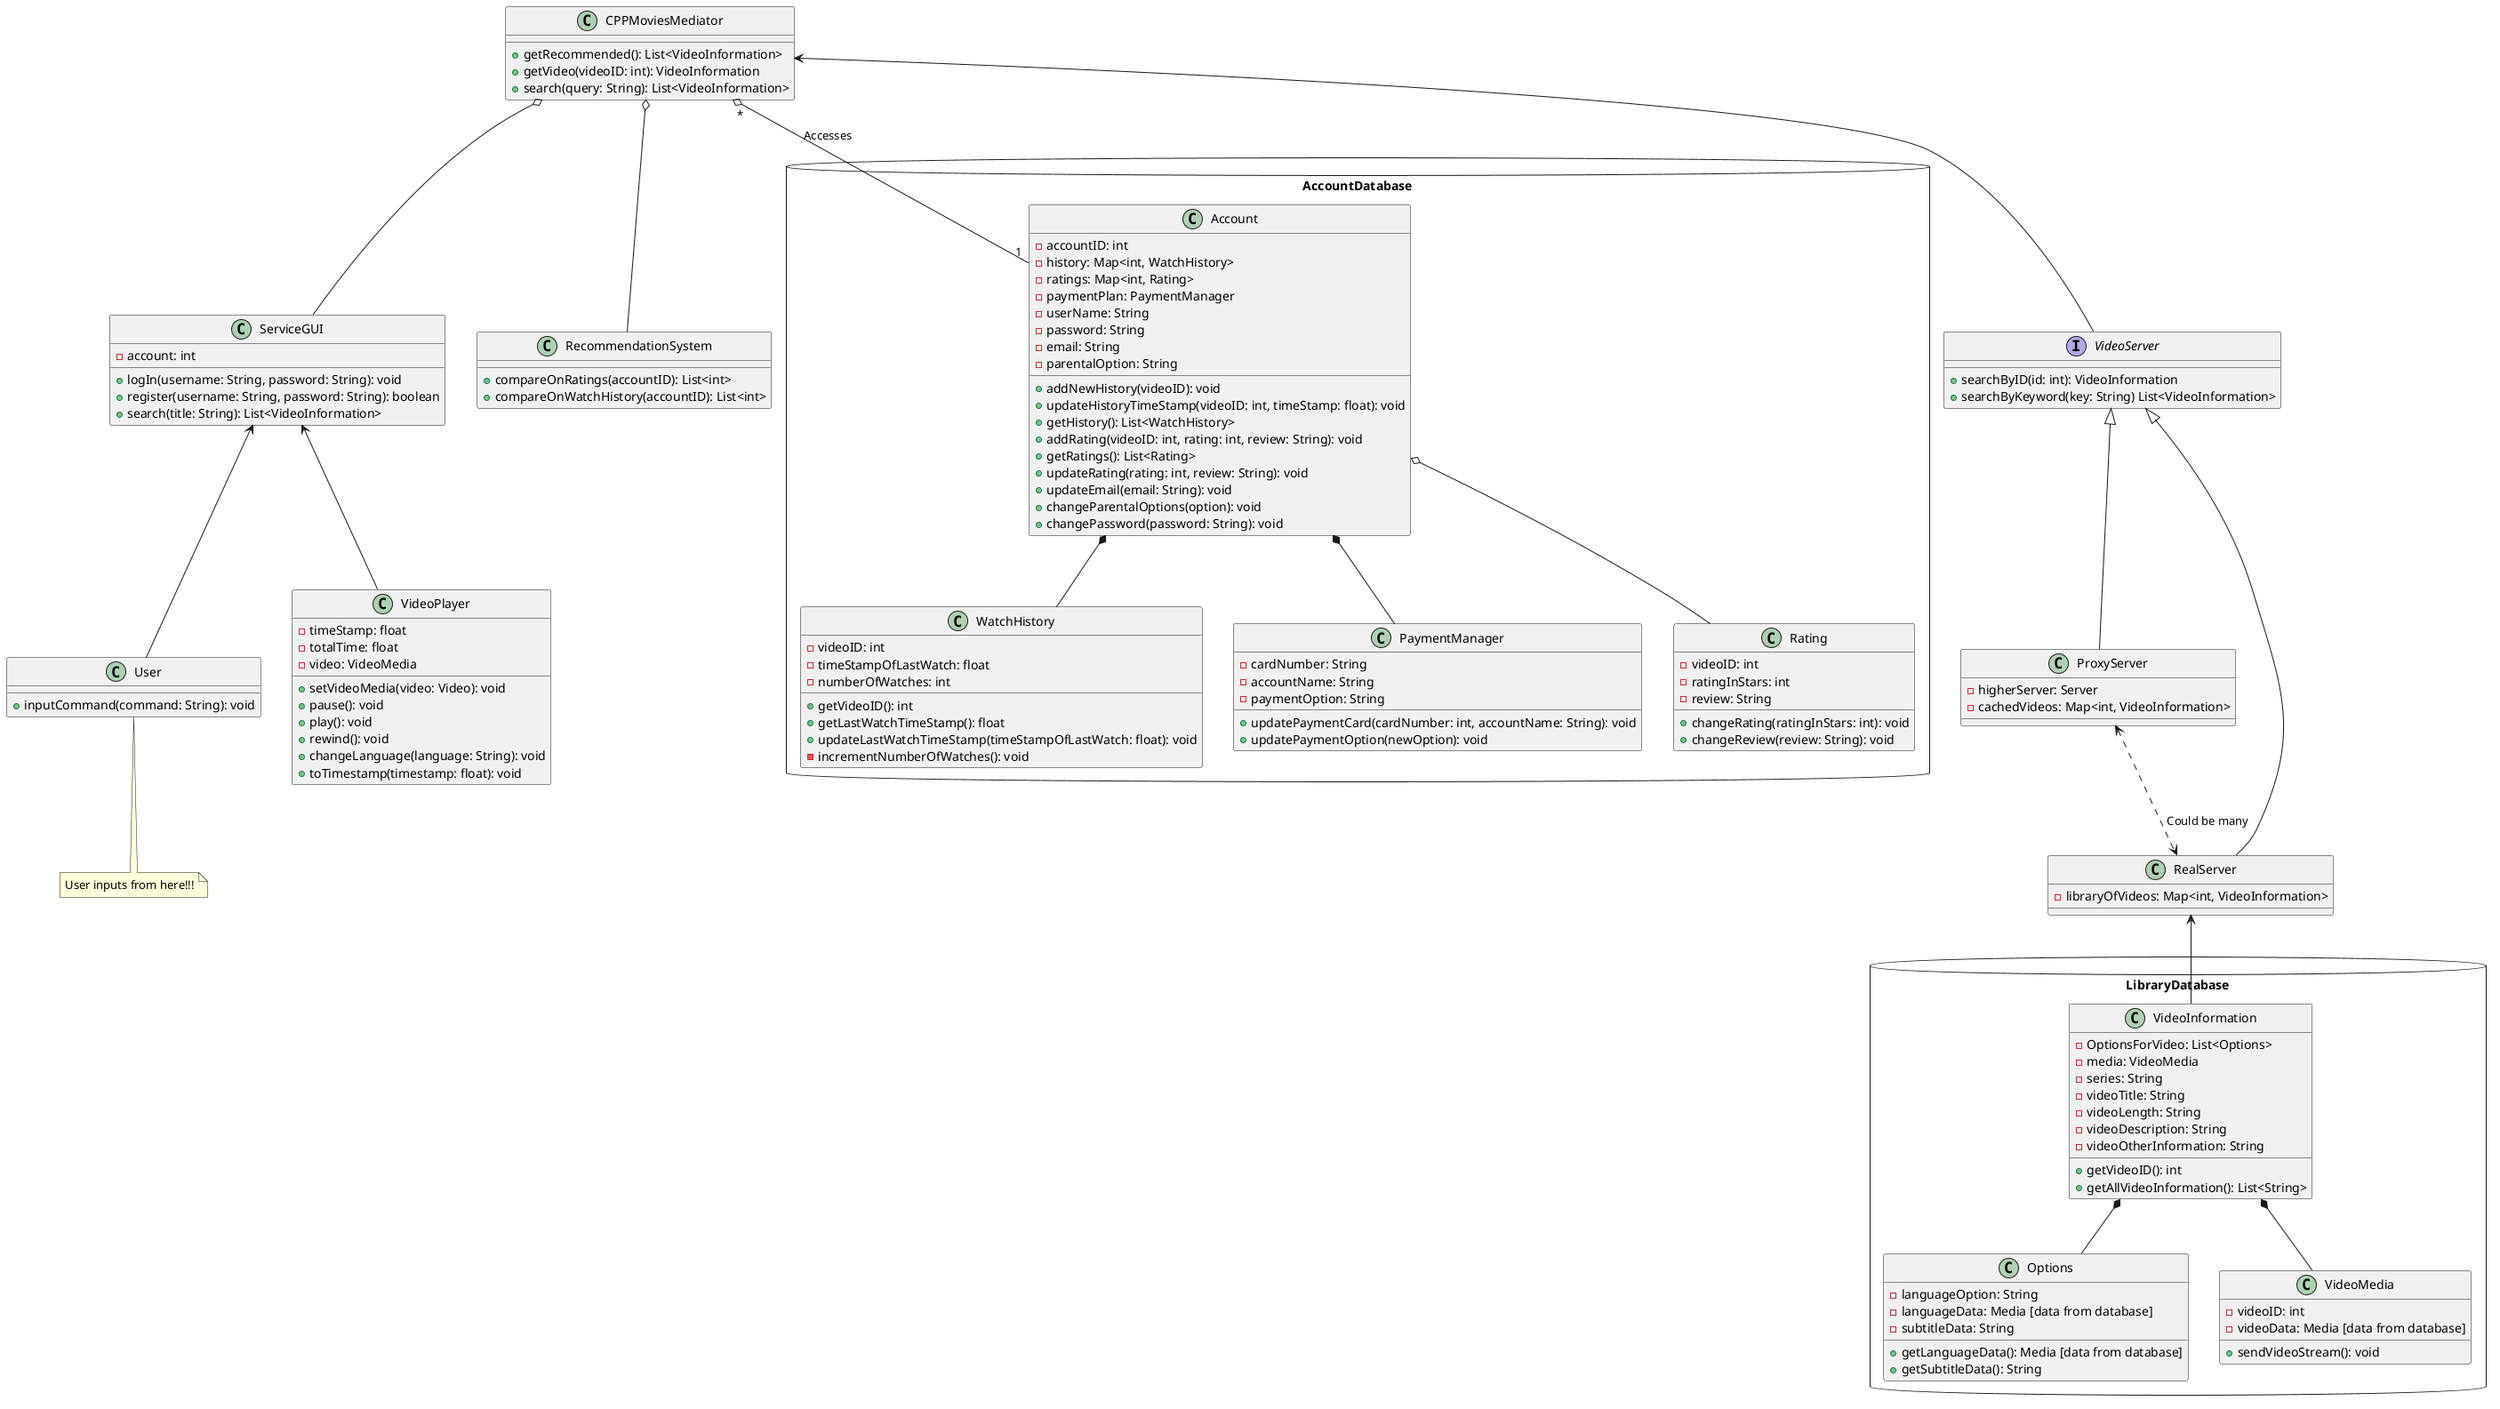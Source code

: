 @startuml
'https://plantuml.com/class-diagram

class User {
+ inputCommand(command: String): void
}


package AccountDatabase <<Database>> {
class WatchHistory
{
- videoID: int
- timeStampOfLastWatch: float
- numberOfWatches: int

+ getVideoID(): int
+ getLastWatchTimeStamp(): float
+ updateLastWatchTimeStamp(timeStampOfLastWatch: float): void
- incrementNumberOfWatches(): void
}
class PaymentManager
{
- cardNumber: String
- accountName: String
- paymentOption: String

+ updatePaymentCard(cardNumber: int, accountName: String): void
+ updatePaymentOption(newOption): void
}
class Account
{
- accountID: int
- history: Map<int, WatchHistory>
- ratings: Map<int, Rating>
- paymentPlan: PaymentManager
- userName: String
- password: String
- email: String
- parentalOption: String

+ addNewHistory(videoID): void
+ updateHistoryTimeStamp(videoID: int, timeStamp: float): void
+ getHistory(): List<WatchHistory>
+ addRating(videoID: int, rating: int, review: String): void
+ getRatings(): List<Rating>
+ updateRating(rating: int, review: String): void
+ updateEmail(email: String): void
+ changeParentalOptions(option): void
+ changePassword(password: String): void
}

class Rating
{
- videoID: int
- ratingInStars: int
- review: String

+ changeRating(ratingInStars: int): void
+ changeReview(review: String): void
}

Account *-- PaymentManager
Account *-- WatchHistory
Account o-- Rating
}


class ServiceGUI
{
- account: int

+ logIn(username: String, password: String): void
+ register(username: String, password: String): boolean
+ search(title: String): List<VideoInformation>
}
ServiceGUI <-- User

class VideoPlayer
{
- timeStamp: float
- totalTime: float
- video: VideoMedia
+ setVideoMedia(video: Video): void
+ pause(): void
+ play(): void
+ rewind(): void
+ changeLanguage(language: String): void
+ toTimestamp(timestamp: float): void
}
ServiceGUI <-- VideoPlayer

class RecommendationSystem
{
+ compareOnRatings(accountID): List<int>
+ compareOnWatchHistory(accountID): List<int>

}

class CPPMoviesMediator
{
+getRecommended(): List<VideoInformation>
+getVideo(videoID: int): VideoInformation
+search(query: String): List<VideoInformation>
}
CPPMoviesMediator o-- RecommendationSystem
CPPMoviesMediator o-- ServiceGUI
CPPMoviesMediator"*" o-- "1"Account: Accesses


package LibraryDatabase <<Database>> {
class VideoInformation
{
- OptionsForVideo: List<Options>
- media: VideoMedia
- series: String
- videoTitle: String
- videoLength: String
- videoDescription: String
- videoOtherInformation: String

+ getVideoID(): int
+ getAllVideoInformation(): List<String>
}

class Options
{
- languageOption: String
- languageData: Media [data from database]
- subtitleData: String

+ getLanguageData(): Media [data from database]
+ getSubtitleData(): String
}
class VideoMedia
{
- videoID: int
- videoData: Media [data from database]

+ sendVideoStream(): void
}

VideoInformation *-- Options
VideoInformation *-- VideoMedia
}

interface VideoServer {
+ searchByID(id: int): VideoInformation
+ searchByKeyword(key: String) List<VideoInformation>
}

class RealServer
{
- libraryOfVideos: Map<int, VideoInformation>
}
class ProxyServer
{
- higherServer: Server
- cachedVideos: Map<int, VideoInformation>
}

CPPMoviesMediator <-- VideoServer
VideoServer <|-- ProxyServer
VideoServer <|-- RealServer
ProxyServer <..> RealServer: " Could be many"

RealServer <-- VideoInformation

note bottom of User
    User inputs from here!!!
end note

@enduml

